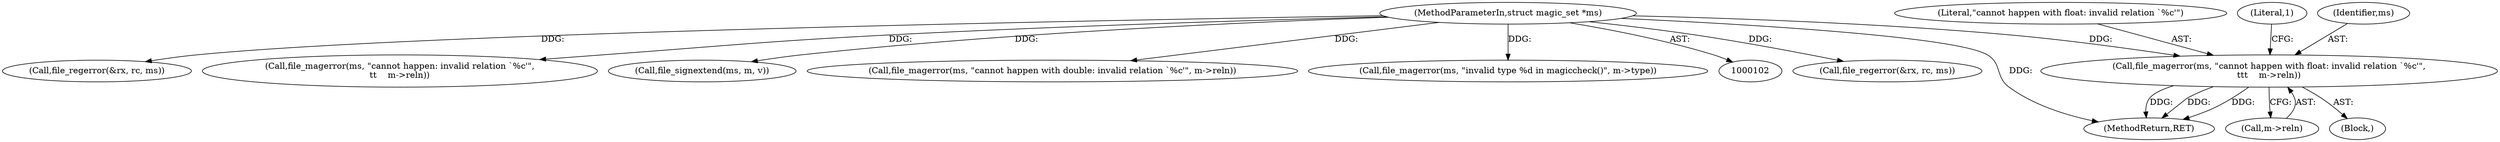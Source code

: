 digraph "0_file_4a284c89d6ef11aca34da65da7d673050a5ea320_1@pointer" {
"1000238" [label="(Call,file_magerror(ms, \"cannot happen with float: invalid relation `%c'\",\n\t\t\t    m->reln))"];
"1000103" [label="(MethodParameterIn,struct magic_set *ms)"];
"1000240" [label="(Literal,\"cannot happen with float: invalid relation `%c'\")"];
"1000246" [label="(Literal,1)"];
"1000103" [label="(MethodParameterIn,struct magic_set *ms)"];
"1000647" [label="(Call,file_regerror(&rx, rc, ms))"];
"1000980" [label="(MethodReturn,RET)"];
"1000509" [label="(Call,file_regerror(&rx, rc, ms))"];
"1000969" [label="(Call,file_magerror(ms, \"cannot happen: invalid relation `%c'\",\n\t\t    m->reln))"];
"1000239" [label="(Identifier,ms)"];
"1000690" [label="(Call,file_signextend(ms, m, v))"];
"1000303" [label="(Call,file_magerror(ms, \"cannot happen with double: invalid relation `%c'\", m->reln))"];
"1000679" [label="(Call,file_magerror(ms, \"invalid type %d in magiccheck()\", m->type))"];
"1000241" [label="(Call,m->reln)"];
"1000203" [label="(Block,)"];
"1000238" [label="(Call,file_magerror(ms, \"cannot happen with float: invalid relation `%c'\",\n\t\t\t    m->reln))"];
"1000238" -> "1000203"  [label="AST: "];
"1000238" -> "1000241"  [label="CFG: "];
"1000239" -> "1000238"  [label="AST: "];
"1000240" -> "1000238"  [label="AST: "];
"1000241" -> "1000238"  [label="AST: "];
"1000246" -> "1000238"  [label="CFG: "];
"1000238" -> "1000980"  [label="DDG: "];
"1000238" -> "1000980"  [label="DDG: "];
"1000238" -> "1000980"  [label="DDG: "];
"1000103" -> "1000238"  [label="DDG: "];
"1000103" -> "1000102"  [label="AST: "];
"1000103" -> "1000980"  [label="DDG: "];
"1000103" -> "1000303"  [label="DDG: "];
"1000103" -> "1000509"  [label="DDG: "];
"1000103" -> "1000647"  [label="DDG: "];
"1000103" -> "1000679"  [label="DDG: "];
"1000103" -> "1000690"  [label="DDG: "];
"1000103" -> "1000969"  [label="DDG: "];
}
